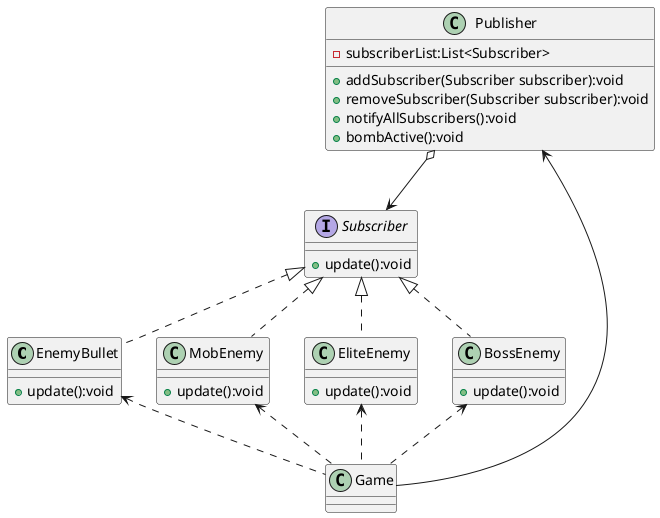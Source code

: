 @startuml
class EnemyBullet {
+ update():void 
}
class MobEnemy {
+ update():void 
}
class EliteEnemy {
+ update():void 
}

interface Subscriber {
+ update():void 
}
class BossEnemy {
+ update():void
}
class Publisher {
- subscriberList:List<Subscriber> 
+ addSubscriber(Subscriber subscriber):void
+ removeSubscriber(Subscriber subscriber):void
+ notifyAllSubscribers():void
+ bombActive():void 
}


Subscriber <|.. EnemyBullet
Subscriber <|.. MobEnemy
Subscriber <|.. EliteEnemy
Subscriber <|.. BossEnemy
Publisher <-- Game
Publisher o--> Subscriber
EnemyBullet <.. Game
MobEnemy <.. Game
EliteEnemy <.. Game
BossEnemy <.. Game

@enduml